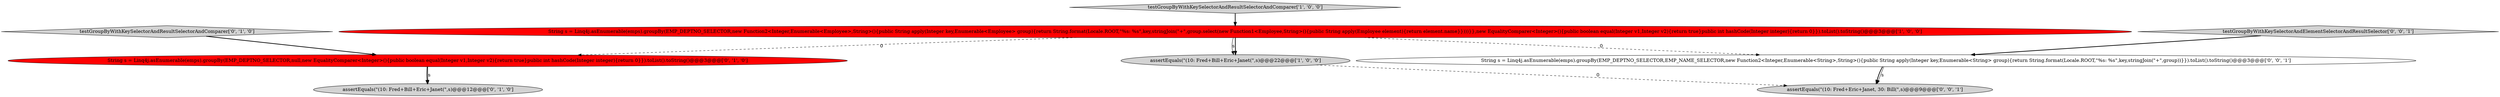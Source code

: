 digraph {
2 [style = filled, label = "testGroupByWithKeySelectorAndResultSelectorAndComparer['1', '0', '0']", fillcolor = lightgray, shape = diamond image = "AAA0AAABBB1BBB"];
0 [style = filled, label = "String s = Linq4j.asEnumerable(emps).groupBy(EMP_DEPTNO_SELECTOR,new Function2<Integer,Enumerable<Employee>,String>(){public String apply(Integer key,Enumerable<Employee> group){return String.format(Locale.ROOT,\"%s: %s\",key,stringJoin(\"+\",group.select(new Function1<Employee,String>(){public String apply(Employee element){return element.name}})))}},new EqualityComparer<Integer>(){public boolean equal(Integer v1,Integer v2){return true}public int hashCode(Integer integer){return 0}}).toList().toString()@@@3@@@['1', '0', '0']", fillcolor = red, shape = ellipse image = "AAA1AAABBB1BBB"];
4 [style = filled, label = "String s = Linq4j.asEnumerable(emps).groupBy(EMP_DEPTNO_SELECTOR,null,new EqualityComparer<Integer>(){public boolean equal(Integer v1,Integer v2){return true}public int hashCode(Integer integer){return 0}}).toList().toString()@@@3@@@['0', '1', '0']", fillcolor = red, shape = ellipse image = "AAA1AAABBB2BBB"];
8 [style = filled, label = "String s = Linq4j.asEnumerable(emps).groupBy(EMP_DEPTNO_SELECTOR,EMP_NAME_SELECTOR,new Function2<Integer,Enumerable<String>,String>(){public String apply(Integer key,Enumerable<String> group){return String.format(Locale.ROOT,\"%s: %s\",key,stringJoin(\"+\",group))}}).toList().toString()@@@3@@@['0', '0', '1']", fillcolor = white, shape = ellipse image = "AAA0AAABBB3BBB"];
3 [style = filled, label = "testGroupByWithKeySelectorAndResultSelectorAndComparer['0', '1', '0']", fillcolor = lightgray, shape = diamond image = "AAA0AAABBB2BBB"];
6 [style = filled, label = "assertEquals(\"(10: Fred+Eric+Janet, 30: Bill(\",s)@@@9@@@['0', '0', '1']", fillcolor = lightgray, shape = ellipse image = "AAA0AAABBB3BBB"];
1 [style = filled, label = "assertEquals(\"(10: Fred+Bill+Eric+Janet(\",s)@@@22@@@['1', '0', '0']", fillcolor = lightgray, shape = ellipse image = "AAA0AAABBB1BBB"];
7 [style = filled, label = "testGroupByWithKeySelectorAndElementSelectorAndResultSelector['0', '0', '1']", fillcolor = lightgray, shape = diamond image = "AAA0AAABBB3BBB"];
5 [style = filled, label = "assertEquals(\"(10: Fred+Bill+Eric+Janet(\",s)@@@12@@@['0', '1', '0']", fillcolor = lightgray, shape = ellipse image = "AAA0AAABBB2BBB"];
0->8 [style = dashed, label="0"];
0->1 [style = solid, label="s"];
8->6 [style = solid, label="s"];
4->5 [style = solid, label="s"];
2->0 [style = bold, label=""];
8->6 [style = bold, label=""];
0->4 [style = dashed, label="0"];
7->8 [style = bold, label=""];
4->5 [style = bold, label=""];
0->1 [style = bold, label=""];
3->4 [style = bold, label=""];
1->6 [style = dashed, label="0"];
}
